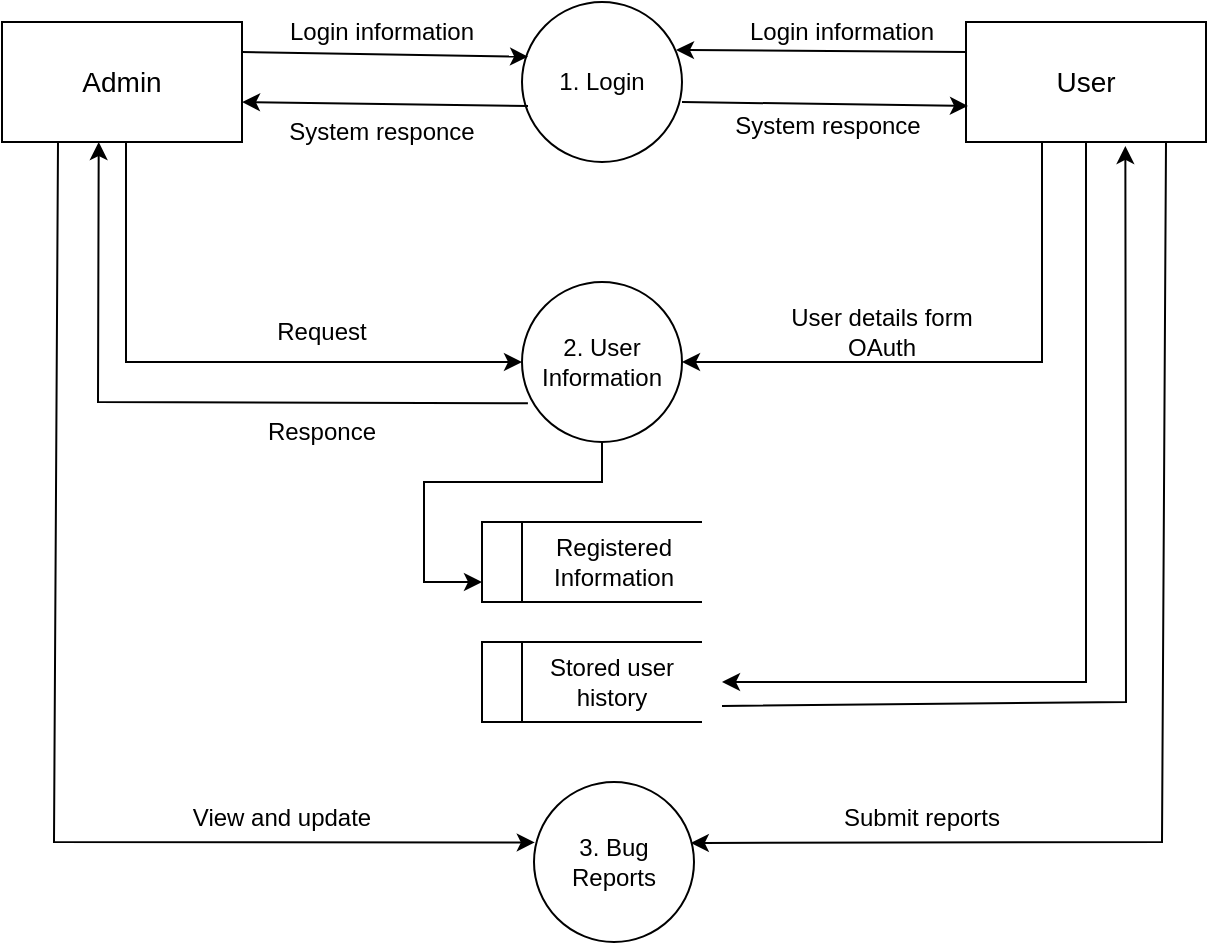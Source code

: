<mxfile version="24.8.8">
  <diagram name="Page-1" id="5iypHr3FwY_k33wbmCZ2">
    <mxGraphModel dx="1030" dy="575" grid="1" gridSize="10" guides="1" tooltips="1" connect="1" arrows="1" fold="1" page="1" pageScale="1" pageWidth="850" pageHeight="1100" math="0" shadow="0">
      <root>
        <mxCell id="0" />
        <mxCell id="1" parent="0" />
        <mxCell id="2VsjYJJtNGCYxHjk0yOb-1" value="&lt;font style=&quot;font-size: 14px;&quot;&gt;Admin&lt;/font&gt;" style="rounded=0;whiteSpace=wrap;html=1;fillColor=none;" vertex="1" parent="1">
          <mxGeometry x="110" y="120" width="120" height="60" as="geometry" />
        </mxCell>
        <mxCell id="2VsjYJJtNGCYxHjk0yOb-2" value="1. Login" style="ellipse;whiteSpace=wrap;html=1;aspect=fixed;fillColor=none;" vertex="1" parent="1">
          <mxGeometry x="370" y="110" width="80" height="80" as="geometry" />
        </mxCell>
        <mxCell id="2VsjYJJtNGCYxHjk0yOb-3" value="&lt;font style=&quot;font-size: 14px;&quot;&gt;User&lt;/font&gt;" style="rounded=0;whiteSpace=wrap;html=1;fillColor=none;" vertex="1" parent="1">
          <mxGeometry x="592" y="120" width="120" height="60" as="geometry" />
        </mxCell>
        <mxCell id="2VsjYJJtNGCYxHjk0yOb-4" value="" style="endArrow=classic;html=1;rounded=0;exitX=1;exitY=0.25;exitDx=0;exitDy=0;entryX=0.038;entryY=0.342;entryDx=0;entryDy=0;entryPerimeter=0;" edge="1" parent="1" source="2VsjYJJtNGCYxHjk0yOb-1" target="2VsjYJJtNGCYxHjk0yOb-2">
          <mxGeometry width="50" height="50" relative="1" as="geometry">
            <mxPoint x="380" y="300" as="sourcePoint" />
            <mxPoint x="430" y="250" as="targetPoint" />
          </mxGeometry>
        </mxCell>
        <mxCell id="2VsjYJJtNGCYxHjk0yOb-5" value="" style="endArrow=classic;html=1;rounded=0;exitX=1;exitY=0.25;exitDx=0;exitDy=0;entryX=0.038;entryY=0.342;entryDx=0;entryDy=0;entryPerimeter=0;" edge="1" parent="1">
          <mxGeometry width="50" height="50" relative="1" as="geometry">
            <mxPoint x="373" y="162" as="sourcePoint" />
            <mxPoint x="230" y="160" as="targetPoint" />
          </mxGeometry>
        </mxCell>
        <mxCell id="2VsjYJJtNGCYxHjk0yOb-6" value="" style="endArrow=classic;html=1;rounded=0;exitX=0;exitY=0.25;exitDx=0;exitDy=0;entryX=0.038;entryY=0.342;entryDx=0;entryDy=0;entryPerimeter=0;" edge="1" parent="1" source="2VsjYJJtNGCYxHjk0yOb-3">
          <mxGeometry width="50" height="50" relative="1" as="geometry">
            <mxPoint x="590" y="136" as="sourcePoint" />
            <mxPoint x="447" y="134" as="targetPoint" />
          </mxGeometry>
        </mxCell>
        <mxCell id="2VsjYJJtNGCYxHjk0yOb-7" value="" style="endArrow=classic;html=1;rounded=0;exitX=1;exitY=0.25;exitDx=0;exitDy=0;entryX=0.038;entryY=0.342;entryDx=0;entryDy=0;entryPerimeter=0;" edge="1" parent="1">
          <mxGeometry width="50" height="50" relative="1" as="geometry">
            <mxPoint x="450" y="160" as="sourcePoint" />
            <mxPoint x="593" y="162" as="targetPoint" />
          </mxGeometry>
        </mxCell>
        <mxCell id="2VsjYJJtNGCYxHjk0yOb-8" value="Login information" style="text;html=1;align=center;verticalAlign=middle;whiteSpace=wrap;rounded=0;" vertex="1" parent="1">
          <mxGeometry x="250" y="110" width="100" height="30" as="geometry" />
        </mxCell>
        <mxCell id="2VsjYJJtNGCYxHjk0yOb-9" value="Login information" style="text;html=1;align=center;verticalAlign=middle;whiteSpace=wrap;rounded=0;" vertex="1" parent="1">
          <mxGeometry x="480" y="110" width="100" height="30" as="geometry" />
        </mxCell>
        <mxCell id="2VsjYJJtNGCYxHjk0yOb-10" value="System responce" style="text;html=1;align=center;verticalAlign=middle;whiteSpace=wrap;rounded=0;" vertex="1" parent="1">
          <mxGeometry x="250" y="160" width="100" height="30" as="geometry" />
        </mxCell>
        <mxCell id="2VsjYJJtNGCYxHjk0yOb-11" value="System responce" style="text;html=1;align=center;verticalAlign=middle;whiteSpace=wrap;rounded=0;" vertex="1" parent="1">
          <mxGeometry x="473" y="157" width="100" height="30" as="geometry" />
        </mxCell>
        <mxCell id="2VsjYJJtNGCYxHjk0yOb-24" style="edgeStyle=orthogonalEdgeStyle;rounded=0;orthogonalLoop=1;jettySize=auto;html=1;exitX=0.5;exitY=1;exitDx=0;exitDy=0;" edge="1" parent="1" source="2VsjYJJtNGCYxHjk0yOb-13">
          <mxGeometry relative="1" as="geometry">
            <mxPoint x="350" y="400" as="targetPoint" />
            <Array as="points">
              <mxPoint x="410" y="350" />
              <mxPoint x="321" y="350" />
              <mxPoint x="321" y="400" />
            </Array>
          </mxGeometry>
        </mxCell>
        <mxCell id="2VsjYJJtNGCYxHjk0yOb-13" value="2. User Information" style="ellipse;whiteSpace=wrap;html=1;aspect=fixed;fillColor=none;" vertex="1" parent="1">
          <mxGeometry x="370" y="250" width="80" height="80" as="geometry" />
        </mxCell>
        <mxCell id="2VsjYJJtNGCYxHjk0yOb-14" value="" style="endArrow=classic;html=1;rounded=0;entryX=1;entryY=0.5;entryDx=0;entryDy=0;" edge="1" parent="1" target="2VsjYJJtNGCYxHjk0yOb-13">
          <mxGeometry width="50" height="50" relative="1" as="geometry">
            <mxPoint x="630" y="180" as="sourcePoint" />
            <mxPoint x="652" y="330" as="targetPoint" />
            <Array as="points">
              <mxPoint x="630" y="290" />
            </Array>
          </mxGeometry>
        </mxCell>
        <mxCell id="2VsjYJJtNGCYxHjk0yOb-15" value="" style="endArrow=classic;html=1;rounded=0;exitX=0.5;exitY=1;exitDx=0;exitDy=0;entryX=0;entryY=0.5;entryDx=0;entryDy=0;" edge="1" parent="1" target="2VsjYJJtNGCYxHjk0yOb-13">
          <mxGeometry width="50" height="50" relative="1" as="geometry">
            <mxPoint x="172" y="180" as="sourcePoint" />
            <mxPoint x="350" y="290" as="targetPoint" />
            <Array as="points">
              <mxPoint x="172" y="290" />
            </Array>
          </mxGeometry>
        </mxCell>
        <mxCell id="2VsjYJJtNGCYxHjk0yOb-16" value="User details form OAuth" style="text;html=1;align=center;verticalAlign=middle;whiteSpace=wrap;rounded=0;" vertex="1" parent="1">
          <mxGeometry x="500" y="260" width="100" height="30" as="geometry" />
        </mxCell>
        <mxCell id="2VsjYJJtNGCYxHjk0yOb-17" value="Request" style="text;html=1;align=center;verticalAlign=middle;whiteSpace=wrap;rounded=0;" vertex="1" parent="1">
          <mxGeometry x="220" y="260" width="100" height="30" as="geometry" />
        </mxCell>
        <mxCell id="2VsjYJJtNGCYxHjk0yOb-18" value="" style="endArrow=classic;html=1;rounded=0;exitX=0.037;exitY=0.758;exitDx=0;exitDy=0;exitPerimeter=0;entryX=0.403;entryY=1;entryDx=0;entryDy=0;entryPerimeter=0;" edge="1" parent="1" source="2VsjYJJtNGCYxHjk0yOb-13" target="2VsjYJJtNGCYxHjk0yOb-1">
          <mxGeometry width="50" height="50" relative="1" as="geometry">
            <mxPoint x="380" y="290" as="sourcePoint" />
            <mxPoint x="130" y="310" as="targetPoint" />
            <Array as="points">
              <mxPoint x="158" y="310" />
            </Array>
          </mxGeometry>
        </mxCell>
        <mxCell id="2VsjYJJtNGCYxHjk0yOb-19" value="Responce" style="text;html=1;align=center;verticalAlign=middle;whiteSpace=wrap;rounded=0;" vertex="1" parent="1">
          <mxGeometry x="220" y="310" width="100" height="30" as="geometry" />
        </mxCell>
        <mxCell id="2VsjYJJtNGCYxHjk0yOb-21" value="" style="endArrow=none;html=1;rounded=0;" edge="1" parent="1">
          <mxGeometry width="50" height="50" relative="1" as="geometry">
            <mxPoint x="460" y="410" as="sourcePoint" />
            <mxPoint x="460" y="370" as="targetPoint" />
            <Array as="points">
              <mxPoint x="350" y="410" />
              <mxPoint x="350" y="370" />
            </Array>
          </mxGeometry>
        </mxCell>
        <mxCell id="2VsjYJJtNGCYxHjk0yOb-22" value="" style="endArrow=none;html=1;rounded=0;" edge="1" parent="1">
          <mxGeometry width="50" height="50" relative="1" as="geometry">
            <mxPoint x="370" y="410" as="sourcePoint" />
            <mxPoint x="370" y="370" as="targetPoint" />
          </mxGeometry>
        </mxCell>
        <mxCell id="2VsjYJJtNGCYxHjk0yOb-23" value="Registered&lt;div&gt;Information&lt;/div&gt;" style="text;html=1;align=center;verticalAlign=middle;whiteSpace=wrap;rounded=0;" vertex="1" parent="1">
          <mxGeometry x="386" y="375" width="60" height="30" as="geometry" />
        </mxCell>
        <mxCell id="2VsjYJJtNGCYxHjk0yOb-25" value="" style="endArrow=none;html=1;rounded=0;" edge="1" parent="1">
          <mxGeometry width="50" height="50" relative="1" as="geometry">
            <mxPoint x="460" y="470" as="sourcePoint" />
            <mxPoint x="460" y="430" as="targetPoint" />
            <Array as="points">
              <mxPoint x="350" y="470" />
              <mxPoint x="350" y="430" />
            </Array>
          </mxGeometry>
        </mxCell>
        <mxCell id="2VsjYJJtNGCYxHjk0yOb-26" value="" style="endArrow=none;html=1;rounded=0;" edge="1" parent="1">
          <mxGeometry width="50" height="50" relative="1" as="geometry">
            <mxPoint x="370" y="470" as="sourcePoint" />
            <mxPoint x="370" y="430" as="targetPoint" />
          </mxGeometry>
        </mxCell>
        <mxCell id="2VsjYJJtNGCYxHjk0yOb-27" value="Stored user history" style="text;html=1;align=center;verticalAlign=middle;whiteSpace=wrap;rounded=0;" vertex="1" parent="1">
          <mxGeometry x="378" y="435" width="74" height="30" as="geometry" />
        </mxCell>
        <mxCell id="2VsjYJJtNGCYxHjk0yOb-28" value="" style="endArrow=classic;html=1;rounded=0;entryX=0.664;entryY=1.033;entryDx=0;entryDy=0;entryPerimeter=0;" edge="1" parent="1" target="2VsjYJJtNGCYxHjk0yOb-3">
          <mxGeometry width="50" height="50" relative="1" as="geometry">
            <mxPoint x="470" y="462" as="sourcePoint" />
            <mxPoint x="659" y="187" as="targetPoint" />
            <Array as="points">
              <mxPoint x="672" y="460" />
            </Array>
          </mxGeometry>
        </mxCell>
        <mxCell id="2VsjYJJtNGCYxHjk0yOb-30" value="" style="endArrow=classic;html=1;rounded=0;exitX=0.5;exitY=1;exitDx=0;exitDy=0;" edge="1" parent="1" source="2VsjYJJtNGCYxHjk0yOb-3">
          <mxGeometry width="50" height="50" relative="1" as="geometry">
            <mxPoint x="680" y="181" as="sourcePoint" />
            <mxPoint x="470" y="450" as="targetPoint" />
            <Array as="points">
              <mxPoint x="652" y="450" />
            </Array>
          </mxGeometry>
        </mxCell>
        <mxCell id="2VsjYJJtNGCYxHjk0yOb-31" value="3. Bug Reports" style="ellipse;whiteSpace=wrap;html=1;aspect=fixed;fillColor=none;" vertex="1" parent="1">
          <mxGeometry x="376" y="500" width="80" height="80" as="geometry" />
        </mxCell>
        <mxCell id="2VsjYJJtNGCYxHjk0yOb-32" value="" style="endArrow=classic;html=1;rounded=0;exitX=0.5;exitY=1;exitDx=0;exitDy=0;entryX=0.98;entryY=0.381;entryDx=0;entryDy=0;entryPerimeter=0;" edge="1" parent="1" target="2VsjYJJtNGCYxHjk0yOb-31">
          <mxGeometry width="50" height="50" relative="1" as="geometry">
            <mxPoint x="692" y="180" as="sourcePoint" />
            <mxPoint x="510" y="450" as="targetPoint" />
            <Array as="points">
              <mxPoint x="690" y="530" />
            </Array>
          </mxGeometry>
        </mxCell>
        <mxCell id="2VsjYJJtNGCYxHjk0yOb-33" value="Submit reports" style="text;html=1;align=center;verticalAlign=middle;whiteSpace=wrap;rounded=0;" vertex="1" parent="1">
          <mxGeometry x="520" y="503" width="100" height="30" as="geometry" />
        </mxCell>
        <mxCell id="2VsjYJJtNGCYxHjk0yOb-34" value="" style="endArrow=classic;html=1;rounded=0;exitX=0.5;exitY=1;exitDx=0;exitDy=0;entryX=0.005;entryY=0.378;entryDx=0;entryDy=0;entryPerimeter=0;" edge="1" parent="1" target="2VsjYJJtNGCYxHjk0yOb-31">
          <mxGeometry width="50" height="50" relative="1" as="geometry">
            <mxPoint x="138" y="180" as="sourcePoint" />
            <mxPoint x="-100" y="530" as="targetPoint" />
            <Array as="points">
              <mxPoint x="136" y="530" />
            </Array>
          </mxGeometry>
        </mxCell>
        <mxCell id="2VsjYJJtNGCYxHjk0yOb-35" value="View and update" style="text;html=1;align=center;verticalAlign=middle;whiteSpace=wrap;rounded=0;" vertex="1" parent="1">
          <mxGeometry x="200" y="503" width="100" height="30" as="geometry" />
        </mxCell>
      </root>
    </mxGraphModel>
  </diagram>
</mxfile>
